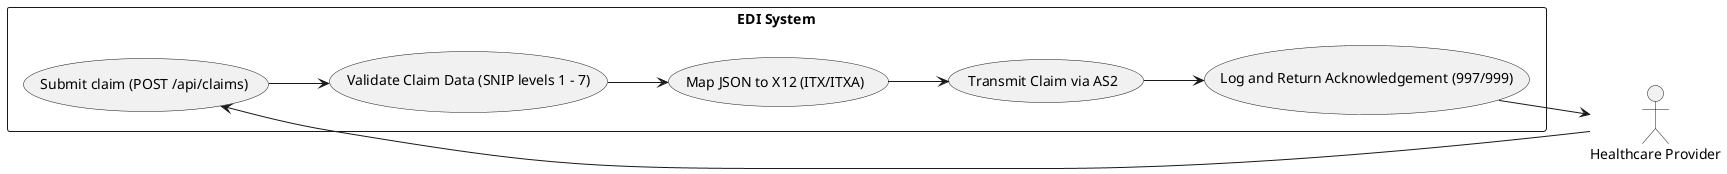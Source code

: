 @startuml Healthcare EDI Integration
left to right direction
actor "Healthcare Provider" as Provider
rectangle "EDI System" {
  usecase "Submit claim (POST /api/claims)" as SubmitClaim
  usecase "Validate Claim Data (SNIP levels 1 - 7)" as ValidateData
  usecase "Map JSON to X12 (ITX/ITXA)" as MapData
  usecase "Transmit Claim via AS2" as TransmitClaim
  usecase "Log and Return Acknowledgement (997/999)" as ReturnAcknowledgement

}

Provider --> SubmitClaim
SubmitClaim --> ValidateData
ValidateData --> MapData
MapData --> TransmitClaim
TransmitClaim --> ReturnAcknowledgement
ReturnAcknowledgement --> Provider

@enduml
